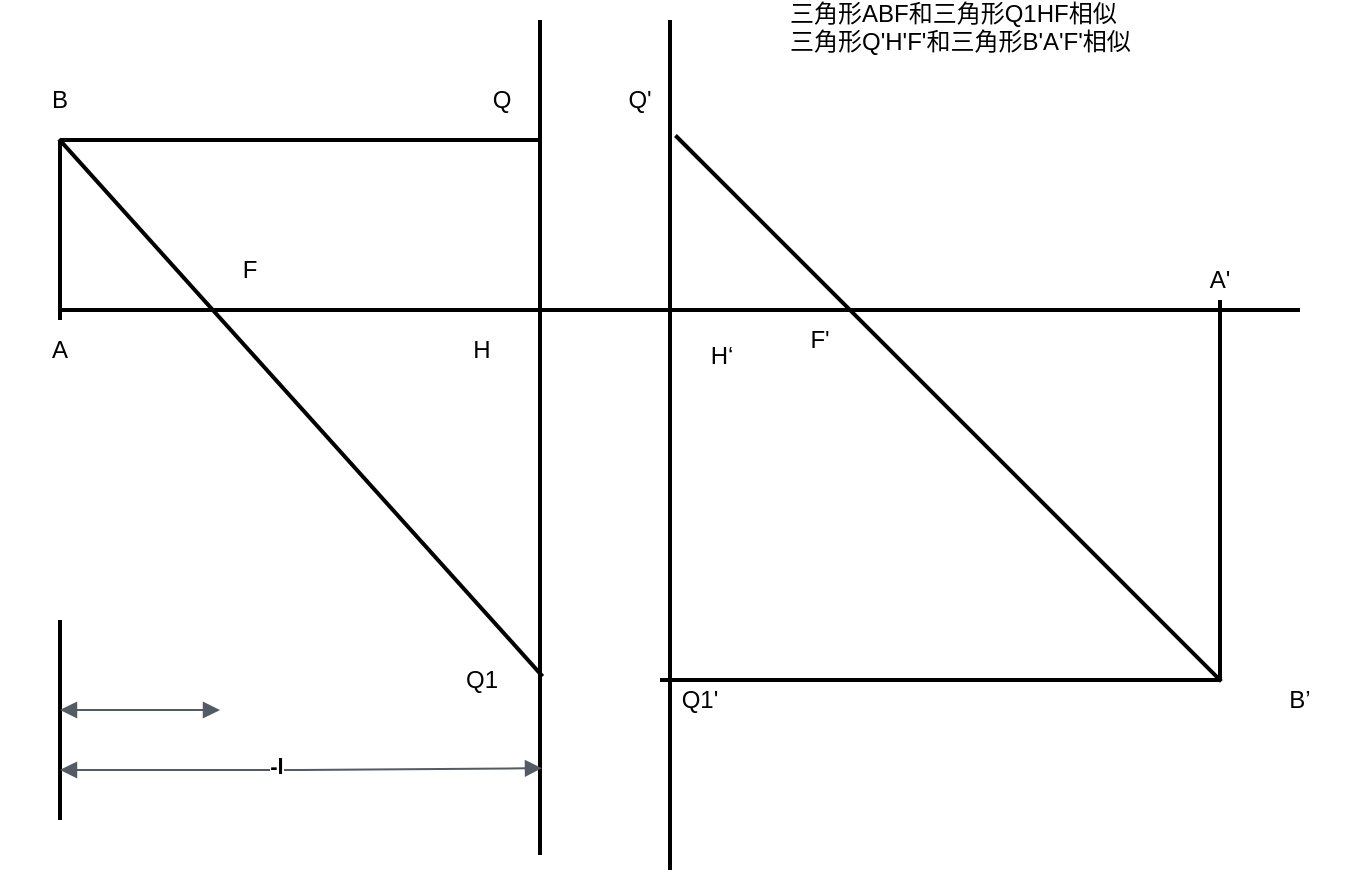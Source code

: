 <mxfile version="15.4.1" type="github">
  <diagram id="kHVLx7NZky0H3KrYEaQv" name="Page-1">
    <mxGraphModel dx="1851" dy="522" grid="1" gridSize="10" guides="1" tooltips="1" connect="1" arrows="1" fold="1" page="1" pageScale="1" pageWidth="827" pageHeight="1169" math="0" shadow="0">
      <root>
        <mxCell id="0" />
        <mxCell id="1" parent="0" />
        <mxCell id="K9bHK5Ixp5VRlIO-6kbk-6" value="" style="line;strokeWidth=2;html=1;rotation=90;" vertex="1" parent="1">
          <mxGeometry x="-98.75" y="368.75" width="417.5" height="10" as="geometry" />
        </mxCell>
        <mxCell id="K9bHK5Ixp5VRlIO-6kbk-8" value="" style="line;strokeWidth=2;html=1;rotation=90;" vertex="1" parent="1">
          <mxGeometry x="-37.5" y="372.5" width="425" height="10" as="geometry" />
        </mxCell>
        <mxCell id="K9bHK5Ixp5VRlIO-6kbk-9" value="" style="line;strokeWidth=2;html=1;" vertex="1" parent="1">
          <mxGeometry x="-130" y="305" width="620" height="10" as="geometry" />
        </mxCell>
        <mxCell id="K9bHK5Ixp5VRlIO-6kbk-10" value="" style="line;strokeWidth=2;html=1;rotation=-90;" vertex="1" parent="1">
          <mxGeometry x="-175" y="265" width="90" height="10" as="geometry" />
        </mxCell>
        <mxCell id="K9bHK5Ixp5VRlIO-6kbk-11" value="" style="line;strokeWidth=2;html=1;rotation=48;" vertex="1" parent="1">
          <mxGeometry x="-190.32" y="353.85" width="361.43" height="10" as="geometry" />
        </mxCell>
        <mxCell id="K9bHK5Ixp5VRlIO-6kbk-16" value="B" style="text;html=1;strokeColor=none;fillColor=none;align=center;verticalAlign=middle;whiteSpace=wrap;rounded=0;" vertex="1" parent="1">
          <mxGeometry x="-160" y="190" width="60" height="30" as="geometry" />
        </mxCell>
        <mxCell id="K9bHK5Ixp5VRlIO-6kbk-17" value="A" style="text;html=1;strokeColor=none;fillColor=none;align=center;verticalAlign=middle;whiteSpace=wrap;rounded=0;" vertex="1" parent="1">
          <mxGeometry x="-160" y="315" width="60" height="30" as="geometry" />
        </mxCell>
        <mxCell id="K9bHK5Ixp5VRlIO-6kbk-18" value="F" style="text;html=1;strokeColor=none;fillColor=none;align=center;verticalAlign=middle;whiteSpace=wrap;rounded=0;" vertex="1" parent="1">
          <mxGeometry x="-65" y="275" width="60" height="30" as="geometry" />
        </mxCell>
        <mxCell id="K9bHK5Ixp5VRlIO-6kbk-19" value="Q1" style="text;html=1;strokeColor=none;fillColor=none;align=center;verticalAlign=middle;whiteSpace=wrap;rounded=0;" vertex="1" parent="1">
          <mxGeometry x="51" y="480" width="60" height="30" as="geometry" />
        </mxCell>
        <mxCell id="K9bHK5Ixp5VRlIO-6kbk-20" value="" style="line;strokeWidth=2;html=1;" vertex="1" parent="1">
          <mxGeometry x="170" y="490" width="280" height="10" as="geometry" />
        </mxCell>
        <mxCell id="K9bHK5Ixp5VRlIO-6kbk-21" value="" style="line;strokeWidth=2;html=1;" vertex="1" parent="1">
          <mxGeometry x="-130" y="220" width="240" height="10" as="geometry" />
        </mxCell>
        <mxCell id="K9bHK5Ixp5VRlIO-6kbk-22" value="" style="line;strokeWidth=2;html=1;rotation=45;" vertex="1" parent="1">
          <mxGeometry x="121.2" y="354.2" width="385.99" height="10" as="geometry" />
        </mxCell>
        <mxCell id="K9bHK5Ixp5VRlIO-6kbk-23" value="F&#39;" style="text;html=1;strokeColor=none;fillColor=none;align=center;verticalAlign=middle;whiteSpace=wrap;rounded=0;" vertex="1" parent="1">
          <mxGeometry x="220" y="310" width="60" height="30" as="geometry" />
        </mxCell>
        <mxCell id="K9bHK5Ixp5VRlIO-6kbk-24" value="" style="line;strokeWidth=2;html=1;rotation=90;" vertex="1" parent="1">
          <mxGeometry x="355" y="395" width="190" height="10" as="geometry" />
        </mxCell>
        <mxCell id="K9bHK5Ixp5VRlIO-6kbk-25" value="B’" style="text;html=1;strokeColor=none;fillColor=none;align=center;verticalAlign=middle;whiteSpace=wrap;rounded=0;" vertex="1" parent="1">
          <mxGeometry x="460" y="490" width="60" height="30" as="geometry" />
        </mxCell>
        <mxCell id="K9bHK5Ixp5VRlIO-6kbk-26" value="A&#39;" style="text;html=1;strokeColor=none;fillColor=none;align=center;verticalAlign=middle;whiteSpace=wrap;rounded=0;" vertex="1" parent="1">
          <mxGeometry x="420" y="280" width="60" height="30" as="geometry" />
        </mxCell>
        <mxCell id="K9bHK5Ixp5VRlIO-6kbk-27" value="Q1&#39;" style="text;html=1;strokeColor=none;fillColor=none;align=center;verticalAlign=middle;whiteSpace=wrap;rounded=0;" vertex="1" parent="1">
          <mxGeometry x="160" y="490" width="60" height="30" as="geometry" />
        </mxCell>
        <mxCell id="K9bHK5Ixp5VRlIO-6kbk-28" value="Q" style="text;html=1;strokeColor=none;fillColor=none;align=center;verticalAlign=middle;whiteSpace=wrap;rounded=0;" vertex="1" parent="1">
          <mxGeometry x="61" y="190" width="60" height="30" as="geometry" />
        </mxCell>
        <mxCell id="K9bHK5Ixp5VRlIO-6kbk-29" value="Q&#39;" style="text;html=1;strokeColor=none;fillColor=none;align=center;verticalAlign=middle;whiteSpace=wrap;rounded=0;" vertex="1" parent="1">
          <mxGeometry x="130" y="190" width="60" height="30" as="geometry" />
        </mxCell>
        <mxCell id="K9bHK5Ixp5VRlIO-6kbk-30" value="&lt;div&gt;三角形ABF和三角形Q1HF相似&lt;/div&gt;&lt;div&gt;三角形Q&#39;H&#39;F&#39;和三角形B&#39;A&#39;F&#39;相似&lt;br&gt;&lt;/div&gt;" style="text;html=1;strokeColor=none;fillColor=none;spacing=5;spacingTop=-20;whiteSpace=wrap;overflow=hidden;rounded=0;" vertex="1" parent="1">
          <mxGeometry x="230" y="165" width="190" height="120" as="geometry" />
        </mxCell>
        <mxCell id="K9bHK5Ixp5VRlIO-6kbk-31" value="H" style="text;html=1;strokeColor=none;fillColor=none;align=center;verticalAlign=middle;whiteSpace=wrap;rounded=0;" vertex="1" parent="1">
          <mxGeometry x="51" y="315" width="60" height="30" as="geometry" />
        </mxCell>
        <mxCell id="K9bHK5Ixp5VRlIO-6kbk-32" value="H‘" style="text;html=1;strokeColor=none;fillColor=none;align=center;verticalAlign=middle;whiteSpace=wrap;rounded=0;" vertex="1" parent="1">
          <mxGeometry x="171" y="318" width="60" height="30" as="geometry" />
        </mxCell>
        <mxCell id="K9bHK5Ixp5VRlIO-6kbk-33" value="" style="line;strokeWidth=2;html=1;rotation=90;" vertex="1" parent="1">
          <mxGeometry x="-180" y="510" width="100" height="10" as="geometry" />
        </mxCell>
        <mxCell id="K9bHK5Ixp5VRlIO-6kbk-43" value="" style="edgeStyle=orthogonalEdgeStyle;html=1;endArrow=block;elbow=vertical;startArrow=block;startFill=1;endFill=1;strokeColor=#545B64;rounded=0;entryX=0.896;entryY=0.4;entryDx=0;entryDy=0;entryPerimeter=0;exitX=0.75;exitY=0.5;exitDx=0;exitDy=0;exitPerimeter=0;" edge="1" parent="1" source="K9bHK5Ixp5VRlIO-6kbk-33" target="K9bHK5Ixp5VRlIO-6kbk-6">
          <mxGeometry width="100" relative="1" as="geometry">
            <mxPoint x="-100" y="540" as="sourcePoint" />
            <mxPoint y="540" as="targetPoint" />
          </mxGeometry>
        </mxCell>
        <mxCell id="K9bHK5Ixp5VRlIO-6kbk-44" value="&lt;b&gt;-l&lt;/b&gt;" style="edgeLabel;html=1;align=center;verticalAlign=middle;resizable=0;points=[];" vertex="1" connectable="0" parent="K9bHK5Ixp5VRlIO-6kbk-43">
          <mxGeometry x="-0.107" y="2" relative="1" as="geometry">
            <mxPoint as="offset" />
          </mxGeometry>
        </mxCell>
        <mxCell id="K9bHK5Ixp5VRlIO-6kbk-45" value="" style="edgeStyle=orthogonalEdgeStyle;html=1;endArrow=block;elbow=vertical;startArrow=block;startFill=1;endFill=1;strokeColor=#545B64;rounded=0;" edge="1" parent="1">
          <mxGeometry width="100" relative="1" as="geometry">
            <mxPoint x="-130" y="510" as="sourcePoint" />
            <mxPoint x="-50" y="510" as="targetPoint" />
          </mxGeometry>
        </mxCell>
      </root>
    </mxGraphModel>
  </diagram>
</mxfile>
